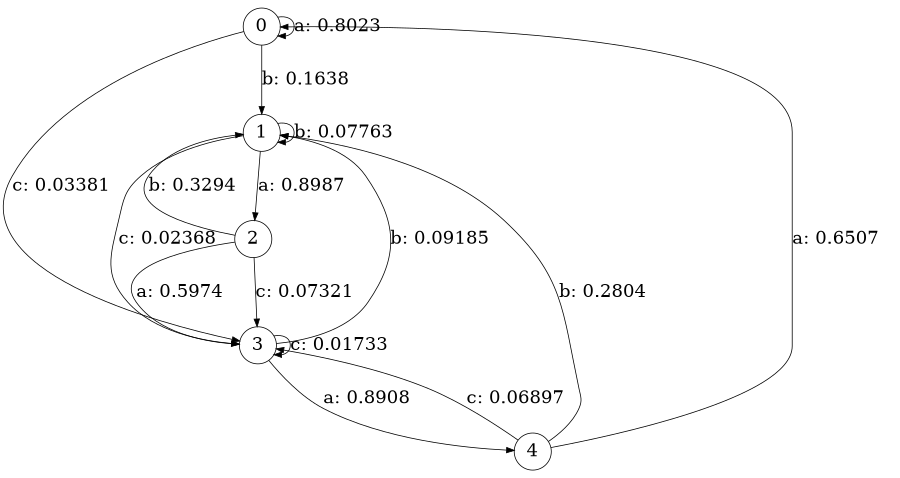 digraph "d1-400nw-t1-cen-SML" {
size = "6,8.5";
ratio = "fill";
node [shape = circle];
node [fontsize = 24];
edge [fontsize = 24];
0 -> 0 [label = "a: 0.8023   "];
0 -> 1 [label = "b: 0.1638   "];
0 -> 3 [label = "c: 0.03381  "];
1 -> 2 [label = "a: 0.8987   "];
1 -> 1 [label = "b: 0.07763  "];
1 -> 3 [label = "c: 0.02368  "];
2 -> 3 [label = "a: 0.5974   "];
2 -> 1 [label = "b: 0.3294   "];
2 -> 3 [label = "c: 0.07321  "];
3 -> 4 [label = "a: 0.8908   "];
3 -> 1 [label = "b: 0.09185  "];
3 -> 3 [label = "c: 0.01733  "];
4 -> 0 [label = "a: 0.6507   "];
4 -> 1 [label = "b: 0.2804   "];
4 -> 3 [label = "c: 0.06897  "];
}